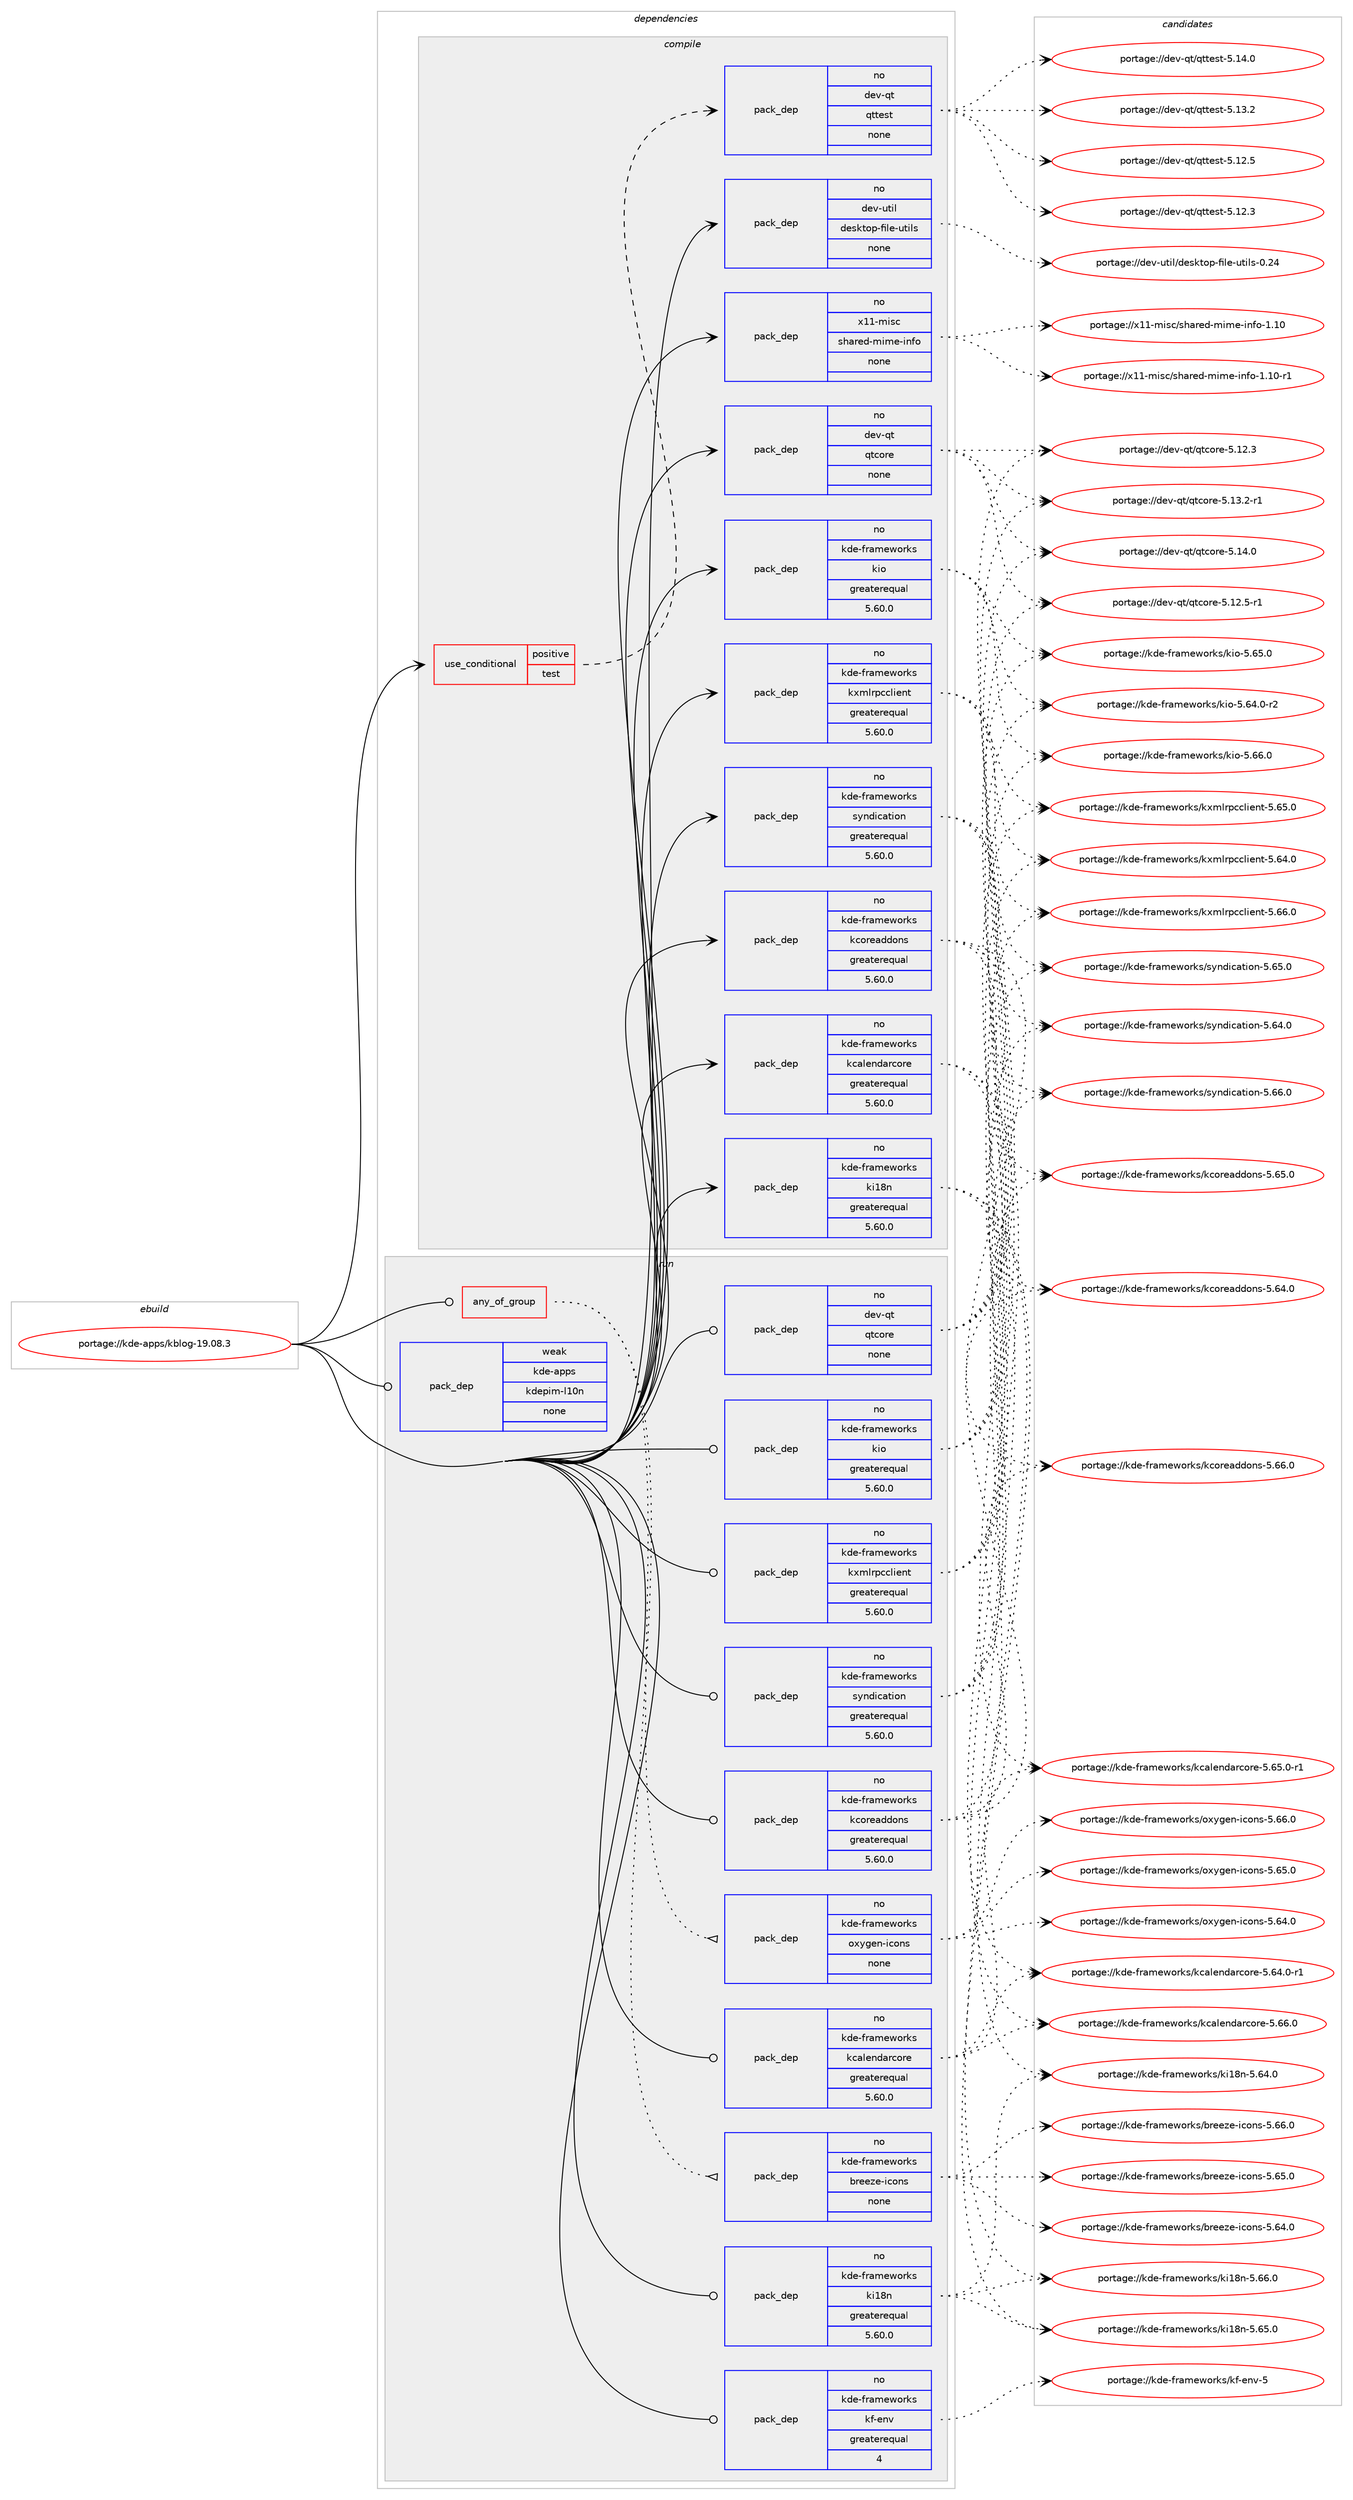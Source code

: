 digraph prolog {

# *************
# Graph options
# *************

newrank=true;
concentrate=true;
compound=true;
graph [rankdir=LR,fontname=Helvetica,fontsize=10,ranksep=1.5];#, ranksep=2.5, nodesep=0.2];
edge  [arrowhead=vee];
node  [fontname=Helvetica,fontsize=10];

# **********
# The ebuild
# **********

subgraph cluster_leftcol {
color=gray;
rank=same;
label=<<i>ebuild</i>>;
id [label="portage://kde-apps/kblog-19.08.3", color=red, width=4, href="../kde-apps/kblog-19.08.3.svg"];
}

# ****************
# The dependencies
# ****************

subgraph cluster_midcol {
color=gray;
label=<<i>dependencies</i>>;
subgraph cluster_compile {
fillcolor="#eeeeee";
style=filled;
label=<<i>compile</i>>;
subgraph cond56790 {
dependency265753 [label=<<TABLE BORDER="0" CELLBORDER="1" CELLSPACING="0" CELLPADDING="4"><TR><TD ROWSPAN="3" CELLPADDING="10">use_conditional</TD></TR><TR><TD>positive</TD></TR><TR><TD>test</TD></TR></TABLE>>, shape=none, color=red];
subgraph pack204807 {
dependency265754 [label=<<TABLE BORDER="0" CELLBORDER="1" CELLSPACING="0" CELLPADDING="4" WIDTH="220"><TR><TD ROWSPAN="6" CELLPADDING="30">pack_dep</TD></TR><TR><TD WIDTH="110">no</TD></TR><TR><TD>dev-qt</TD></TR><TR><TD>qttest</TD></TR><TR><TD>none</TD></TR><TR><TD></TD></TR></TABLE>>, shape=none, color=blue];
}
dependency265753:e -> dependency265754:w [weight=20,style="dashed",arrowhead="vee"];
}
id:e -> dependency265753:w [weight=20,style="solid",arrowhead="vee"];
subgraph pack204808 {
dependency265755 [label=<<TABLE BORDER="0" CELLBORDER="1" CELLSPACING="0" CELLPADDING="4" WIDTH="220"><TR><TD ROWSPAN="6" CELLPADDING="30">pack_dep</TD></TR><TR><TD WIDTH="110">no</TD></TR><TR><TD>dev-qt</TD></TR><TR><TD>qtcore</TD></TR><TR><TD>none</TD></TR><TR><TD></TD></TR></TABLE>>, shape=none, color=blue];
}
id:e -> dependency265755:w [weight=20,style="solid",arrowhead="vee"];
subgraph pack204809 {
dependency265756 [label=<<TABLE BORDER="0" CELLBORDER="1" CELLSPACING="0" CELLPADDING="4" WIDTH="220"><TR><TD ROWSPAN="6" CELLPADDING="30">pack_dep</TD></TR><TR><TD WIDTH="110">no</TD></TR><TR><TD>dev-util</TD></TR><TR><TD>desktop-file-utils</TD></TR><TR><TD>none</TD></TR><TR><TD></TD></TR></TABLE>>, shape=none, color=blue];
}
id:e -> dependency265756:w [weight=20,style="solid",arrowhead="vee"];
subgraph pack204810 {
dependency265757 [label=<<TABLE BORDER="0" CELLBORDER="1" CELLSPACING="0" CELLPADDING="4" WIDTH="220"><TR><TD ROWSPAN="6" CELLPADDING="30">pack_dep</TD></TR><TR><TD WIDTH="110">no</TD></TR><TR><TD>kde-frameworks</TD></TR><TR><TD>kcalendarcore</TD></TR><TR><TD>greaterequal</TD></TR><TR><TD>5.60.0</TD></TR></TABLE>>, shape=none, color=blue];
}
id:e -> dependency265757:w [weight=20,style="solid",arrowhead="vee"];
subgraph pack204811 {
dependency265758 [label=<<TABLE BORDER="0" CELLBORDER="1" CELLSPACING="0" CELLPADDING="4" WIDTH="220"><TR><TD ROWSPAN="6" CELLPADDING="30">pack_dep</TD></TR><TR><TD WIDTH="110">no</TD></TR><TR><TD>kde-frameworks</TD></TR><TR><TD>kcoreaddons</TD></TR><TR><TD>greaterequal</TD></TR><TR><TD>5.60.0</TD></TR></TABLE>>, shape=none, color=blue];
}
id:e -> dependency265758:w [weight=20,style="solid",arrowhead="vee"];
subgraph pack204812 {
dependency265759 [label=<<TABLE BORDER="0" CELLBORDER="1" CELLSPACING="0" CELLPADDING="4" WIDTH="220"><TR><TD ROWSPAN="6" CELLPADDING="30">pack_dep</TD></TR><TR><TD WIDTH="110">no</TD></TR><TR><TD>kde-frameworks</TD></TR><TR><TD>ki18n</TD></TR><TR><TD>greaterequal</TD></TR><TR><TD>5.60.0</TD></TR></TABLE>>, shape=none, color=blue];
}
id:e -> dependency265759:w [weight=20,style="solid",arrowhead="vee"];
subgraph pack204813 {
dependency265760 [label=<<TABLE BORDER="0" CELLBORDER="1" CELLSPACING="0" CELLPADDING="4" WIDTH="220"><TR><TD ROWSPAN="6" CELLPADDING="30">pack_dep</TD></TR><TR><TD WIDTH="110">no</TD></TR><TR><TD>kde-frameworks</TD></TR><TR><TD>kio</TD></TR><TR><TD>greaterequal</TD></TR><TR><TD>5.60.0</TD></TR></TABLE>>, shape=none, color=blue];
}
id:e -> dependency265760:w [weight=20,style="solid",arrowhead="vee"];
subgraph pack204814 {
dependency265761 [label=<<TABLE BORDER="0" CELLBORDER="1" CELLSPACING="0" CELLPADDING="4" WIDTH="220"><TR><TD ROWSPAN="6" CELLPADDING="30">pack_dep</TD></TR><TR><TD WIDTH="110">no</TD></TR><TR><TD>kde-frameworks</TD></TR><TR><TD>kxmlrpcclient</TD></TR><TR><TD>greaterequal</TD></TR><TR><TD>5.60.0</TD></TR></TABLE>>, shape=none, color=blue];
}
id:e -> dependency265761:w [weight=20,style="solid",arrowhead="vee"];
subgraph pack204815 {
dependency265762 [label=<<TABLE BORDER="0" CELLBORDER="1" CELLSPACING="0" CELLPADDING="4" WIDTH="220"><TR><TD ROWSPAN="6" CELLPADDING="30">pack_dep</TD></TR><TR><TD WIDTH="110">no</TD></TR><TR><TD>kde-frameworks</TD></TR><TR><TD>syndication</TD></TR><TR><TD>greaterequal</TD></TR><TR><TD>5.60.0</TD></TR></TABLE>>, shape=none, color=blue];
}
id:e -> dependency265762:w [weight=20,style="solid",arrowhead="vee"];
subgraph pack204816 {
dependency265763 [label=<<TABLE BORDER="0" CELLBORDER="1" CELLSPACING="0" CELLPADDING="4" WIDTH="220"><TR><TD ROWSPAN="6" CELLPADDING="30">pack_dep</TD></TR><TR><TD WIDTH="110">no</TD></TR><TR><TD>x11-misc</TD></TR><TR><TD>shared-mime-info</TD></TR><TR><TD>none</TD></TR><TR><TD></TD></TR></TABLE>>, shape=none, color=blue];
}
id:e -> dependency265763:w [weight=20,style="solid",arrowhead="vee"];
}
subgraph cluster_compileandrun {
fillcolor="#eeeeee";
style=filled;
label=<<i>compile and run</i>>;
}
subgraph cluster_run {
fillcolor="#eeeeee";
style=filled;
label=<<i>run</i>>;
subgraph any3971 {
dependency265764 [label=<<TABLE BORDER="0" CELLBORDER="1" CELLSPACING="0" CELLPADDING="4"><TR><TD CELLPADDING="10">any_of_group</TD></TR></TABLE>>, shape=none, color=red];subgraph pack204817 {
dependency265765 [label=<<TABLE BORDER="0" CELLBORDER="1" CELLSPACING="0" CELLPADDING="4" WIDTH="220"><TR><TD ROWSPAN="6" CELLPADDING="30">pack_dep</TD></TR><TR><TD WIDTH="110">no</TD></TR><TR><TD>kde-frameworks</TD></TR><TR><TD>breeze-icons</TD></TR><TR><TD>none</TD></TR><TR><TD></TD></TR></TABLE>>, shape=none, color=blue];
}
dependency265764:e -> dependency265765:w [weight=20,style="dotted",arrowhead="oinv"];
subgraph pack204818 {
dependency265766 [label=<<TABLE BORDER="0" CELLBORDER="1" CELLSPACING="0" CELLPADDING="4" WIDTH="220"><TR><TD ROWSPAN="6" CELLPADDING="30">pack_dep</TD></TR><TR><TD WIDTH="110">no</TD></TR><TR><TD>kde-frameworks</TD></TR><TR><TD>oxygen-icons</TD></TR><TR><TD>none</TD></TR><TR><TD></TD></TR></TABLE>>, shape=none, color=blue];
}
dependency265764:e -> dependency265766:w [weight=20,style="dotted",arrowhead="oinv"];
}
id:e -> dependency265764:w [weight=20,style="solid",arrowhead="odot"];
subgraph pack204819 {
dependency265767 [label=<<TABLE BORDER="0" CELLBORDER="1" CELLSPACING="0" CELLPADDING="4" WIDTH="220"><TR><TD ROWSPAN="6" CELLPADDING="30">pack_dep</TD></TR><TR><TD WIDTH="110">no</TD></TR><TR><TD>dev-qt</TD></TR><TR><TD>qtcore</TD></TR><TR><TD>none</TD></TR><TR><TD></TD></TR></TABLE>>, shape=none, color=blue];
}
id:e -> dependency265767:w [weight=20,style="solid",arrowhead="odot"];
subgraph pack204820 {
dependency265768 [label=<<TABLE BORDER="0" CELLBORDER="1" CELLSPACING="0" CELLPADDING="4" WIDTH="220"><TR><TD ROWSPAN="6" CELLPADDING="30">pack_dep</TD></TR><TR><TD WIDTH="110">no</TD></TR><TR><TD>kde-frameworks</TD></TR><TR><TD>kcalendarcore</TD></TR><TR><TD>greaterequal</TD></TR><TR><TD>5.60.0</TD></TR></TABLE>>, shape=none, color=blue];
}
id:e -> dependency265768:w [weight=20,style="solid",arrowhead="odot"];
subgraph pack204821 {
dependency265769 [label=<<TABLE BORDER="0" CELLBORDER="1" CELLSPACING="0" CELLPADDING="4" WIDTH="220"><TR><TD ROWSPAN="6" CELLPADDING="30">pack_dep</TD></TR><TR><TD WIDTH="110">no</TD></TR><TR><TD>kde-frameworks</TD></TR><TR><TD>kcoreaddons</TD></TR><TR><TD>greaterequal</TD></TR><TR><TD>5.60.0</TD></TR></TABLE>>, shape=none, color=blue];
}
id:e -> dependency265769:w [weight=20,style="solid",arrowhead="odot"];
subgraph pack204822 {
dependency265770 [label=<<TABLE BORDER="0" CELLBORDER="1" CELLSPACING="0" CELLPADDING="4" WIDTH="220"><TR><TD ROWSPAN="6" CELLPADDING="30">pack_dep</TD></TR><TR><TD WIDTH="110">no</TD></TR><TR><TD>kde-frameworks</TD></TR><TR><TD>kf-env</TD></TR><TR><TD>greaterequal</TD></TR><TR><TD>4</TD></TR></TABLE>>, shape=none, color=blue];
}
id:e -> dependency265770:w [weight=20,style="solid",arrowhead="odot"];
subgraph pack204823 {
dependency265771 [label=<<TABLE BORDER="0" CELLBORDER="1" CELLSPACING="0" CELLPADDING="4" WIDTH="220"><TR><TD ROWSPAN="6" CELLPADDING="30">pack_dep</TD></TR><TR><TD WIDTH="110">no</TD></TR><TR><TD>kde-frameworks</TD></TR><TR><TD>ki18n</TD></TR><TR><TD>greaterequal</TD></TR><TR><TD>5.60.0</TD></TR></TABLE>>, shape=none, color=blue];
}
id:e -> dependency265771:w [weight=20,style="solid",arrowhead="odot"];
subgraph pack204824 {
dependency265772 [label=<<TABLE BORDER="0" CELLBORDER="1" CELLSPACING="0" CELLPADDING="4" WIDTH="220"><TR><TD ROWSPAN="6" CELLPADDING="30">pack_dep</TD></TR><TR><TD WIDTH="110">no</TD></TR><TR><TD>kde-frameworks</TD></TR><TR><TD>kio</TD></TR><TR><TD>greaterequal</TD></TR><TR><TD>5.60.0</TD></TR></TABLE>>, shape=none, color=blue];
}
id:e -> dependency265772:w [weight=20,style="solid",arrowhead="odot"];
subgraph pack204825 {
dependency265773 [label=<<TABLE BORDER="0" CELLBORDER="1" CELLSPACING="0" CELLPADDING="4" WIDTH="220"><TR><TD ROWSPAN="6" CELLPADDING="30">pack_dep</TD></TR><TR><TD WIDTH="110">no</TD></TR><TR><TD>kde-frameworks</TD></TR><TR><TD>kxmlrpcclient</TD></TR><TR><TD>greaterequal</TD></TR><TR><TD>5.60.0</TD></TR></TABLE>>, shape=none, color=blue];
}
id:e -> dependency265773:w [weight=20,style="solid",arrowhead="odot"];
subgraph pack204826 {
dependency265774 [label=<<TABLE BORDER="0" CELLBORDER="1" CELLSPACING="0" CELLPADDING="4" WIDTH="220"><TR><TD ROWSPAN="6" CELLPADDING="30">pack_dep</TD></TR><TR><TD WIDTH="110">no</TD></TR><TR><TD>kde-frameworks</TD></TR><TR><TD>syndication</TD></TR><TR><TD>greaterequal</TD></TR><TR><TD>5.60.0</TD></TR></TABLE>>, shape=none, color=blue];
}
id:e -> dependency265774:w [weight=20,style="solid",arrowhead="odot"];
subgraph pack204827 {
dependency265775 [label=<<TABLE BORDER="0" CELLBORDER="1" CELLSPACING="0" CELLPADDING="4" WIDTH="220"><TR><TD ROWSPAN="6" CELLPADDING="30">pack_dep</TD></TR><TR><TD WIDTH="110">weak</TD></TR><TR><TD>kde-apps</TD></TR><TR><TD>kdepim-l10n</TD></TR><TR><TD>none</TD></TR><TR><TD></TD></TR></TABLE>>, shape=none, color=blue];
}
id:e -> dependency265775:w [weight=20,style="solid",arrowhead="odot"];
}
}

# **************
# The candidates
# **************

subgraph cluster_choices {
rank=same;
color=gray;
label=<<i>candidates</i>>;

subgraph choice204807 {
color=black;
nodesep=1;
choice100101118451131164711311611610111511645534649524648 [label="portage://dev-qt/qttest-5.14.0", color=red, width=4,href="../dev-qt/qttest-5.14.0.svg"];
choice100101118451131164711311611610111511645534649514650 [label="portage://dev-qt/qttest-5.13.2", color=red, width=4,href="../dev-qt/qttest-5.13.2.svg"];
choice100101118451131164711311611610111511645534649504653 [label="portage://dev-qt/qttest-5.12.5", color=red, width=4,href="../dev-qt/qttest-5.12.5.svg"];
choice100101118451131164711311611610111511645534649504651 [label="portage://dev-qt/qttest-5.12.3", color=red, width=4,href="../dev-qt/qttest-5.12.3.svg"];
dependency265754:e -> choice100101118451131164711311611610111511645534649524648:w [style=dotted,weight="100"];
dependency265754:e -> choice100101118451131164711311611610111511645534649514650:w [style=dotted,weight="100"];
dependency265754:e -> choice100101118451131164711311611610111511645534649504653:w [style=dotted,weight="100"];
dependency265754:e -> choice100101118451131164711311611610111511645534649504651:w [style=dotted,weight="100"];
}
subgraph choice204808 {
color=black;
nodesep=1;
choice10010111845113116471131169911111410145534649524648 [label="portage://dev-qt/qtcore-5.14.0", color=red, width=4,href="../dev-qt/qtcore-5.14.0.svg"];
choice100101118451131164711311699111114101455346495146504511449 [label="portage://dev-qt/qtcore-5.13.2-r1", color=red, width=4,href="../dev-qt/qtcore-5.13.2-r1.svg"];
choice100101118451131164711311699111114101455346495046534511449 [label="portage://dev-qt/qtcore-5.12.5-r1", color=red, width=4,href="../dev-qt/qtcore-5.12.5-r1.svg"];
choice10010111845113116471131169911111410145534649504651 [label="portage://dev-qt/qtcore-5.12.3", color=red, width=4,href="../dev-qt/qtcore-5.12.3.svg"];
dependency265755:e -> choice10010111845113116471131169911111410145534649524648:w [style=dotted,weight="100"];
dependency265755:e -> choice100101118451131164711311699111114101455346495146504511449:w [style=dotted,weight="100"];
dependency265755:e -> choice100101118451131164711311699111114101455346495046534511449:w [style=dotted,weight="100"];
dependency265755:e -> choice10010111845113116471131169911111410145534649504651:w [style=dotted,weight="100"];
}
subgraph choice204809 {
color=black;
nodesep=1;
choice100101118451171161051084710010111510711611111245102105108101451171161051081154548465052 [label="portage://dev-util/desktop-file-utils-0.24", color=red, width=4,href="../dev-util/desktop-file-utils-0.24.svg"];
dependency265756:e -> choice100101118451171161051084710010111510711611111245102105108101451171161051081154548465052:w [style=dotted,weight="100"];
}
subgraph choice204810 {
color=black;
nodesep=1;
choice1071001014510211497109101119111114107115471079997108101110100971149911111410145534654544648 [label="portage://kde-frameworks/kcalendarcore-5.66.0", color=red, width=4,href="../kde-frameworks/kcalendarcore-5.66.0.svg"];
choice10710010145102114971091011191111141071154710799971081011101009711499111114101455346545346484511449 [label="portage://kde-frameworks/kcalendarcore-5.65.0-r1", color=red, width=4,href="../kde-frameworks/kcalendarcore-5.65.0-r1.svg"];
choice10710010145102114971091011191111141071154710799971081011101009711499111114101455346545246484511449 [label="portage://kde-frameworks/kcalendarcore-5.64.0-r1", color=red, width=4,href="../kde-frameworks/kcalendarcore-5.64.0-r1.svg"];
dependency265757:e -> choice1071001014510211497109101119111114107115471079997108101110100971149911111410145534654544648:w [style=dotted,weight="100"];
dependency265757:e -> choice10710010145102114971091011191111141071154710799971081011101009711499111114101455346545346484511449:w [style=dotted,weight="100"];
dependency265757:e -> choice10710010145102114971091011191111141071154710799971081011101009711499111114101455346545246484511449:w [style=dotted,weight="100"];
}
subgraph choice204811 {
color=black;
nodesep=1;
choice107100101451021149710910111911111410711547107991111141019710010011111011545534654544648 [label="portage://kde-frameworks/kcoreaddons-5.66.0", color=red, width=4,href="../kde-frameworks/kcoreaddons-5.66.0.svg"];
choice107100101451021149710910111911111410711547107991111141019710010011111011545534654534648 [label="portage://kde-frameworks/kcoreaddons-5.65.0", color=red, width=4,href="../kde-frameworks/kcoreaddons-5.65.0.svg"];
choice107100101451021149710910111911111410711547107991111141019710010011111011545534654524648 [label="portage://kde-frameworks/kcoreaddons-5.64.0", color=red, width=4,href="../kde-frameworks/kcoreaddons-5.64.0.svg"];
dependency265758:e -> choice107100101451021149710910111911111410711547107991111141019710010011111011545534654544648:w [style=dotted,weight="100"];
dependency265758:e -> choice107100101451021149710910111911111410711547107991111141019710010011111011545534654534648:w [style=dotted,weight="100"];
dependency265758:e -> choice107100101451021149710910111911111410711547107991111141019710010011111011545534654524648:w [style=dotted,weight="100"];
}
subgraph choice204812 {
color=black;
nodesep=1;
choice107100101451021149710910111911111410711547107105495611045534654544648 [label="portage://kde-frameworks/ki18n-5.66.0", color=red, width=4,href="../kde-frameworks/ki18n-5.66.0.svg"];
choice107100101451021149710910111911111410711547107105495611045534654534648 [label="portage://kde-frameworks/ki18n-5.65.0", color=red, width=4,href="../kde-frameworks/ki18n-5.65.0.svg"];
choice107100101451021149710910111911111410711547107105495611045534654524648 [label="portage://kde-frameworks/ki18n-5.64.0", color=red, width=4,href="../kde-frameworks/ki18n-5.64.0.svg"];
dependency265759:e -> choice107100101451021149710910111911111410711547107105495611045534654544648:w [style=dotted,weight="100"];
dependency265759:e -> choice107100101451021149710910111911111410711547107105495611045534654534648:w [style=dotted,weight="100"];
dependency265759:e -> choice107100101451021149710910111911111410711547107105495611045534654524648:w [style=dotted,weight="100"];
}
subgraph choice204813 {
color=black;
nodesep=1;
choice10710010145102114971091011191111141071154710710511145534654544648 [label="portage://kde-frameworks/kio-5.66.0", color=red, width=4,href="../kde-frameworks/kio-5.66.0.svg"];
choice10710010145102114971091011191111141071154710710511145534654534648 [label="portage://kde-frameworks/kio-5.65.0", color=red, width=4,href="../kde-frameworks/kio-5.65.0.svg"];
choice107100101451021149710910111911111410711547107105111455346545246484511450 [label="portage://kde-frameworks/kio-5.64.0-r2", color=red, width=4,href="../kde-frameworks/kio-5.64.0-r2.svg"];
dependency265760:e -> choice10710010145102114971091011191111141071154710710511145534654544648:w [style=dotted,weight="100"];
dependency265760:e -> choice10710010145102114971091011191111141071154710710511145534654534648:w [style=dotted,weight="100"];
dependency265760:e -> choice107100101451021149710910111911111410711547107105111455346545246484511450:w [style=dotted,weight="100"];
}
subgraph choice204814 {
color=black;
nodesep=1;
choice107100101451021149710910111911111410711547107120109108114112999910810510111011645534654544648 [label="portage://kde-frameworks/kxmlrpcclient-5.66.0", color=red, width=4,href="../kde-frameworks/kxmlrpcclient-5.66.0.svg"];
choice107100101451021149710910111911111410711547107120109108114112999910810510111011645534654534648 [label="portage://kde-frameworks/kxmlrpcclient-5.65.0", color=red, width=4,href="../kde-frameworks/kxmlrpcclient-5.65.0.svg"];
choice107100101451021149710910111911111410711547107120109108114112999910810510111011645534654524648 [label="portage://kde-frameworks/kxmlrpcclient-5.64.0", color=red, width=4,href="../kde-frameworks/kxmlrpcclient-5.64.0.svg"];
dependency265761:e -> choice107100101451021149710910111911111410711547107120109108114112999910810510111011645534654544648:w [style=dotted,weight="100"];
dependency265761:e -> choice107100101451021149710910111911111410711547107120109108114112999910810510111011645534654534648:w [style=dotted,weight="100"];
dependency265761:e -> choice107100101451021149710910111911111410711547107120109108114112999910810510111011645534654524648:w [style=dotted,weight="100"];
}
subgraph choice204815 {
color=black;
nodesep=1;
choice107100101451021149710910111911111410711547115121110100105999711610511111045534654544648 [label="portage://kde-frameworks/syndication-5.66.0", color=red, width=4,href="../kde-frameworks/syndication-5.66.0.svg"];
choice107100101451021149710910111911111410711547115121110100105999711610511111045534654534648 [label="portage://kde-frameworks/syndication-5.65.0", color=red, width=4,href="../kde-frameworks/syndication-5.65.0.svg"];
choice107100101451021149710910111911111410711547115121110100105999711610511111045534654524648 [label="portage://kde-frameworks/syndication-5.64.0", color=red, width=4,href="../kde-frameworks/syndication-5.64.0.svg"];
dependency265762:e -> choice107100101451021149710910111911111410711547115121110100105999711610511111045534654544648:w [style=dotted,weight="100"];
dependency265762:e -> choice107100101451021149710910111911111410711547115121110100105999711610511111045534654534648:w [style=dotted,weight="100"];
dependency265762:e -> choice107100101451021149710910111911111410711547115121110100105999711610511111045534654524648:w [style=dotted,weight="100"];
}
subgraph choice204816 {
color=black;
nodesep=1;
choice120494945109105115994711510497114101100451091051091014510511010211145494649484511449 [label="portage://x11-misc/shared-mime-info-1.10-r1", color=red, width=4,href="../x11-misc/shared-mime-info-1.10-r1.svg"];
choice12049494510910511599471151049711410110045109105109101451051101021114549464948 [label="portage://x11-misc/shared-mime-info-1.10", color=red, width=4,href="../x11-misc/shared-mime-info-1.10.svg"];
dependency265763:e -> choice120494945109105115994711510497114101100451091051091014510511010211145494649484511449:w [style=dotted,weight="100"];
dependency265763:e -> choice12049494510910511599471151049711410110045109105109101451051101021114549464948:w [style=dotted,weight="100"];
}
subgraph choice204817 {
color=black;
nodesep=1;
choice10710010145102114971091011191111141071154798114101101122101451059911111011545534654544648 [label="portage://kde-frameworks/breeze-icons-5.66.0", color=red, width=4,href="../kde-frameworks/breeze-icons-5.66.0.svg"];
choice10710010145102114971091011191111141071154798114101101122101451059911111011545534654534648 [label="portage://kde-frameworks/breeze-icons-5.65.0", color=red, width=4,href="../kde-frameworks/breeze-icons-5.65.0.svg"];
choice10710010145102114971091011191111141071154798114101101122101451059911111011545534654524648 [label="portage://kde-frameworks/breeze-icons-5.64.0", color=red, width=4,href="../kde-frameworks/breeze-icons-5.64.0.svg"];
dependency265765:e -> choice10710010145102114971091011191111141071154798114101101122101451059911111011545534654544648:w [style=dotted,weight="100"];
dependency265765:e -> choice10710010145102114971091011191111141071154798114101101122101451059911111011545534654534648:w [style=dotted,weight="100"];
dependency265765:e -> choice10710010145102114971091011191111141071154798114101101122101451059911111011545534654524648:w [style=dotted,weight="100"];
}
subgraph choice204818 {
color=black;
nodesep=1;
choice107100101451021149710910111911111410711547111120121103101110451059911111011545534654544648 [label="portage://kde-frameworks/oxygen-icons-5.66.0", color=red, width=4,href="../kde-frameworks/oxygen-icons-5.66.0.svg"];
choice107100101451021149710910111911111410711547111120121103101110451059911111011545534654534648 [label="portage://kde-frameworks/oxygen-icons-5.65.0", color=red, width=4,href="../kde-frameworks/oxygen-icons-5.65.0.svg"];
choice107100101451021149710910111911111410711547111120121103101110451059911111011545534654524648 [label="portage://kde-frameworks/oxygen-icons-5.64.0", color=red, width=4,href="../kde-frameworks/oxygen-icons-5.64.0.svg"];
dependency265766:e -> choice107100101451021149710910111911111410711547111120121103101110451059911111011545534654544648:w [style=dotted,weight="100"];
dependency265766:e -> choice107100101451021149710910111911111410711547111120121103101110451059911111011545534654534648:w [style=dotted,weight="100"];
dependency265766:e -> choice107100101451021149710910111911111410711547111120121103101110451059911111011545534654524648:w [style=dotted,weight="100"];
}
subgraph choice204819 {
color=black;
nodesep=1;
choice10010111845113116471131169911111410145534649524648 [label="portage://dev-qt/qtcore-5.14.0", color=red, width=4,href="../dev-qt/qtcore-5.14.0.svg"];
choice100101118451131164711311699111114101455346495146504511449 [label="portage://dev-qt/qtcore-5.13.2-r1", color=red, width=4,href="../dev-qt/qtcore-5.13.2-r1.svg"];
choice100101118451131164711311699111114101455346495046534511449 [label="portage://dev-qt/qtcore-5.12.5-r1", color=red, width=4,href="../dev-qt/qtcore-5.12.5-r1.svg"];
choice10010111845113116471131169911111410145534649504651 [label="portage://dev-qt/qtcore-5.12.3", color=red, width=4,href="../dev-qt/qtcore-5.12.3.svg"];
dependency265767:e -> choice10010111845113116471131169911111410145534649524648:w [style=dotted,weight="100"];
dependency265767:e -> choice100101118451131164711311699111114101455346495146504511449:w [style=dotted,weight="100"];
dependency265767:e -> choice100101118451131164711311699111114101455346495046534511449:w [style=dotted,weight="100"];
dependency265767:e -> choice10010111845113116471131169911111410145534649504651:w [style=dotted,weight="100"];
}
subgraph choice204820 {
color=black;
nodesep=1;
choice1071001014510211497109101119111114107115471079997108101110100971149911111410145534654544648 [label="portage://kde-frameworks/kcalendarcore-5.66.0", color=red, width=4,href="../kde-frameworks/kcalendarcore-5.66.0.svg"];
choice10710010145102114971091011191111141071154710799971081011101009711499111114101455346545346484511449 [label="portage://kde-frameworks/kcalendarcore-5.65.0-r1", color=red, width=4,href="../kde-frameworks/kcalendarcore-5.65.0-r1.svg"];
choice10710010145102114971091011191111141071154710799971081011101009711499111114101455346545246484511449 [label="portage://kde-frameworks/kcalendarcore-5.64.0-r1", color=red, width=4,href="../kde-frameworks/kcalendarcore-5.64.0-r1.svg"];
dependency265768:e -> choice1071001014510211497109101119111114107115471079997108101110100971149911111410145534654544648:w [style=dotted,weight="100"];
dependency265768:e -> choice10710010145102114971091011191111141071154710799971081011101009711499111114101455346545346484511449:w [style=dotted,weight="100"];
dependency265768:e -> choice10710010145102114971091011191111141071154710799971081011101009711499111114101455346545246484511449:w [style=dotted,weight="100"];
}
subgraph choice204821 {
color=black;
nodesep=1;
choice107100101451021149710910111911111410711547107991111141019710010011111011545534654544648 [label="portage://kde-frameworks/kcoreaddons-5.66.0", color=red, width=4,href="../kde-frameworks/kcoreaddons-5.66.0.svg"];
choice107100101451021149710910111911111410711547107991111141019710010011111011545534654534648 [label="portage://kde-frameworks/kcoreaddons-5.65.0", color=red, width=4,href="../kde-frameworks/kcoreaddons-5.65.0.svg"];
choice107100101451021149710910111911111410711547107991111141019710010011111011545534654524648 [label="portage://kde-frameworks/kcoreaddons-5.64.0", color=red, width=4,href="../kde-frameworks/kcoreaddons-5.64.0.svg"];
dependency265769:e -> choice107100101451021149710910111911111410711547107991111141019710010011111011545534654544648:w [style=dotted,weight="100"];
dependency265769:e -> choice107100101451021149710910111911111410711547107991111141019710010011111011545534654534648:w [style=dotted,weight="100"];
dependency265769:e -> choice107100101451021149710910111911111410711547107991111141019710010011111011545534654524648:w [style=dotted,weight="100"];
}
subgraph choice204822 {
color=black;
nodesep=1;
choice107100101451021149710910111911111410711547107102451011101184553 [label="portage://kde-frameworks/kf-env-5", color=red, width=4,href="../kde-frameworks/kf-env-5.svg"];
dependency265770:e -> choice107100101451021149710910111911111410711547107102451011101184553:w [style=dotted,weight="100"];
}
subgraph choice204823 {
color=black;
nodesep=1;
choice107100101451021149710910111911111410711547107105495611045534654544648 [label="portage://kde-frameworks/ki18n-5.66.0", color=red, width=4,href="../kde-frameworks/ki18n-5.66.0.svg"];
choice107100101451021149710910111911111410711547107105495611045534654534648 [label="portage://kde-frameworks/ki18n-5.65.0", color=red, width=4,href="../kde-frameworks/ki18n-5.65.0.svg"];
choice107100101451021149710910111911111410711547107105495611045534654524648 [label="portage://kde-frameworks/ki18n-5.64.0", color=red, width=4,href="../kde-frameworks/ki18n-5.64.0.svg"];
dependency265771:e -> choice107100101451021149710910111911111410711547107105495611045534654544648:w [style=dotted,weight="100"];
dependency265771:e -> choice107100101451021149710910111911111410711547107105495611045534654534648:w [style=dotted,weight="100"];
dependency265771:e -> choice107100101451021149710910111911111410711547107105495611045534654524648:w [style=dotted,weight="100"];
}
subgraph choice204824 {
color=black;
nodesep=1;
choice10710010145102114971091011191111141071154710710511145534654544648 [label="portage://kde-frameworks/kio-5.66.0", color=red, width=4,href="../kde-frameworks/kio-5.66.0.svg"];
choice10710010145102114971091011191111141071154710710511145534654534648 [label="portage://kde-frameworks/kio-5.65.0", color=red, width=4,href="../kde-frameworks/kio-5.65.0.svg"];
choice107100101451021149710910111911111410711547107105111455346545246484511450 [label="portage://kde-frameworks/kio-5.64.0-r2", color=red, width=4,href="../kde-frameworks/kio-5.64.0-r2.svg"];
dependency265772:e -> choice10710010145102114971091011191111141071154710710511145534654544648:w [style=dotted,weight="100"];
dependency265772:e -> choice10710010145102114971091011191111141071154710710511145534654534648:w [style=dotted,weight="100"];
dependency265772:e -> choice107100101451021149710910111911111410711547107105111455346545246484511450:w [style=dotted,weight="100"];
}
subgraph choice204825 {
color=black;
nodesep=1;
choice107100101451021149710910111911111410711547107120109108114112999910810510111011645534654544648 [label="portage://kde-frameworks/kxmlrpcclient-5.66.0", color=red, width=4,href="../kde-frameworks/kxmlrpcclient-5.66.0.svg"];
choice107100101451021149710910111911111410711547107120109108114112999910810510111011645534654534648 [label="portage://kde-frameworks/kxmlrpcclient-5.65.0", color=red, width=4,href="../kde-frameworks/kxmlrpcclient-5.65.0.svg"];
choice107100101451021149710910111911111410711547107120109108114112999910810510111011645534654524648 [label="portage://kde-frameworks/kxmlrpcclient-5.64.0", color=red, width=4,href="../kde-frameworks/kxmlrpcclient-5.64.0.svg"];
dependency265773:e -> choice107100101451021149710910111911111410711547107120109108114112999910810510111011645534654544648:w [style=dotted,weight="100"];
dependency265773:e -> choice107100101451021149710910111911111410711547107120109108114112999910810510111011645534654534648:w [style=dotted,weight="100"];
dependency265773:e -> choice107100101451021149710910111911111410711547107120109108114112999910810510111011645534654524648:w [style=dotted,weight="100"];
}
subgraph choice204826 {
color=black;
nodesep=1;
choice107100101451021149710910111911111410711547115121110100105999711610511111045534654544648 [label="portage://kde-frameworks/syndication-5.66.0", color=red, width=4,href="../kde-frameworks/syndication-5.66.0.svg"];
choice107100101451021149710910111911111410711547115121110100105999711610511111045534654534648 [label="portage://kde-frameworks/syndication-5.65.0", color=red, width=4,href="../kde-frameworks/syndication-5.65.0.svg"];
choice107100101451021149710910111911111410711547115121110100105999711610511111045534654524648 [label="portage://kde-frameworks/syndication-5.64.0", color=red, width=4,href="../kde-frameworks/syndication-5.64.0.svg"];
dependency265774:e -> choice107100101451021149710910111911111410711547115121110100105999711610511111045534654544648:w [style=dotted,weight="100"];
dependency265774:e -> choice107100101451021149710910111911111410711547115121110100105999711610511111045534654534648:w [style=dotted,weight="100"];
dependency265774:e -> choice107100101451021149710910111911111410711547115121110100105999711610511111045534654524648:w [style=dotted,weight="100"];
}
subgraph choice204827 {
color=black;
nodesep=1;
}
}

}
